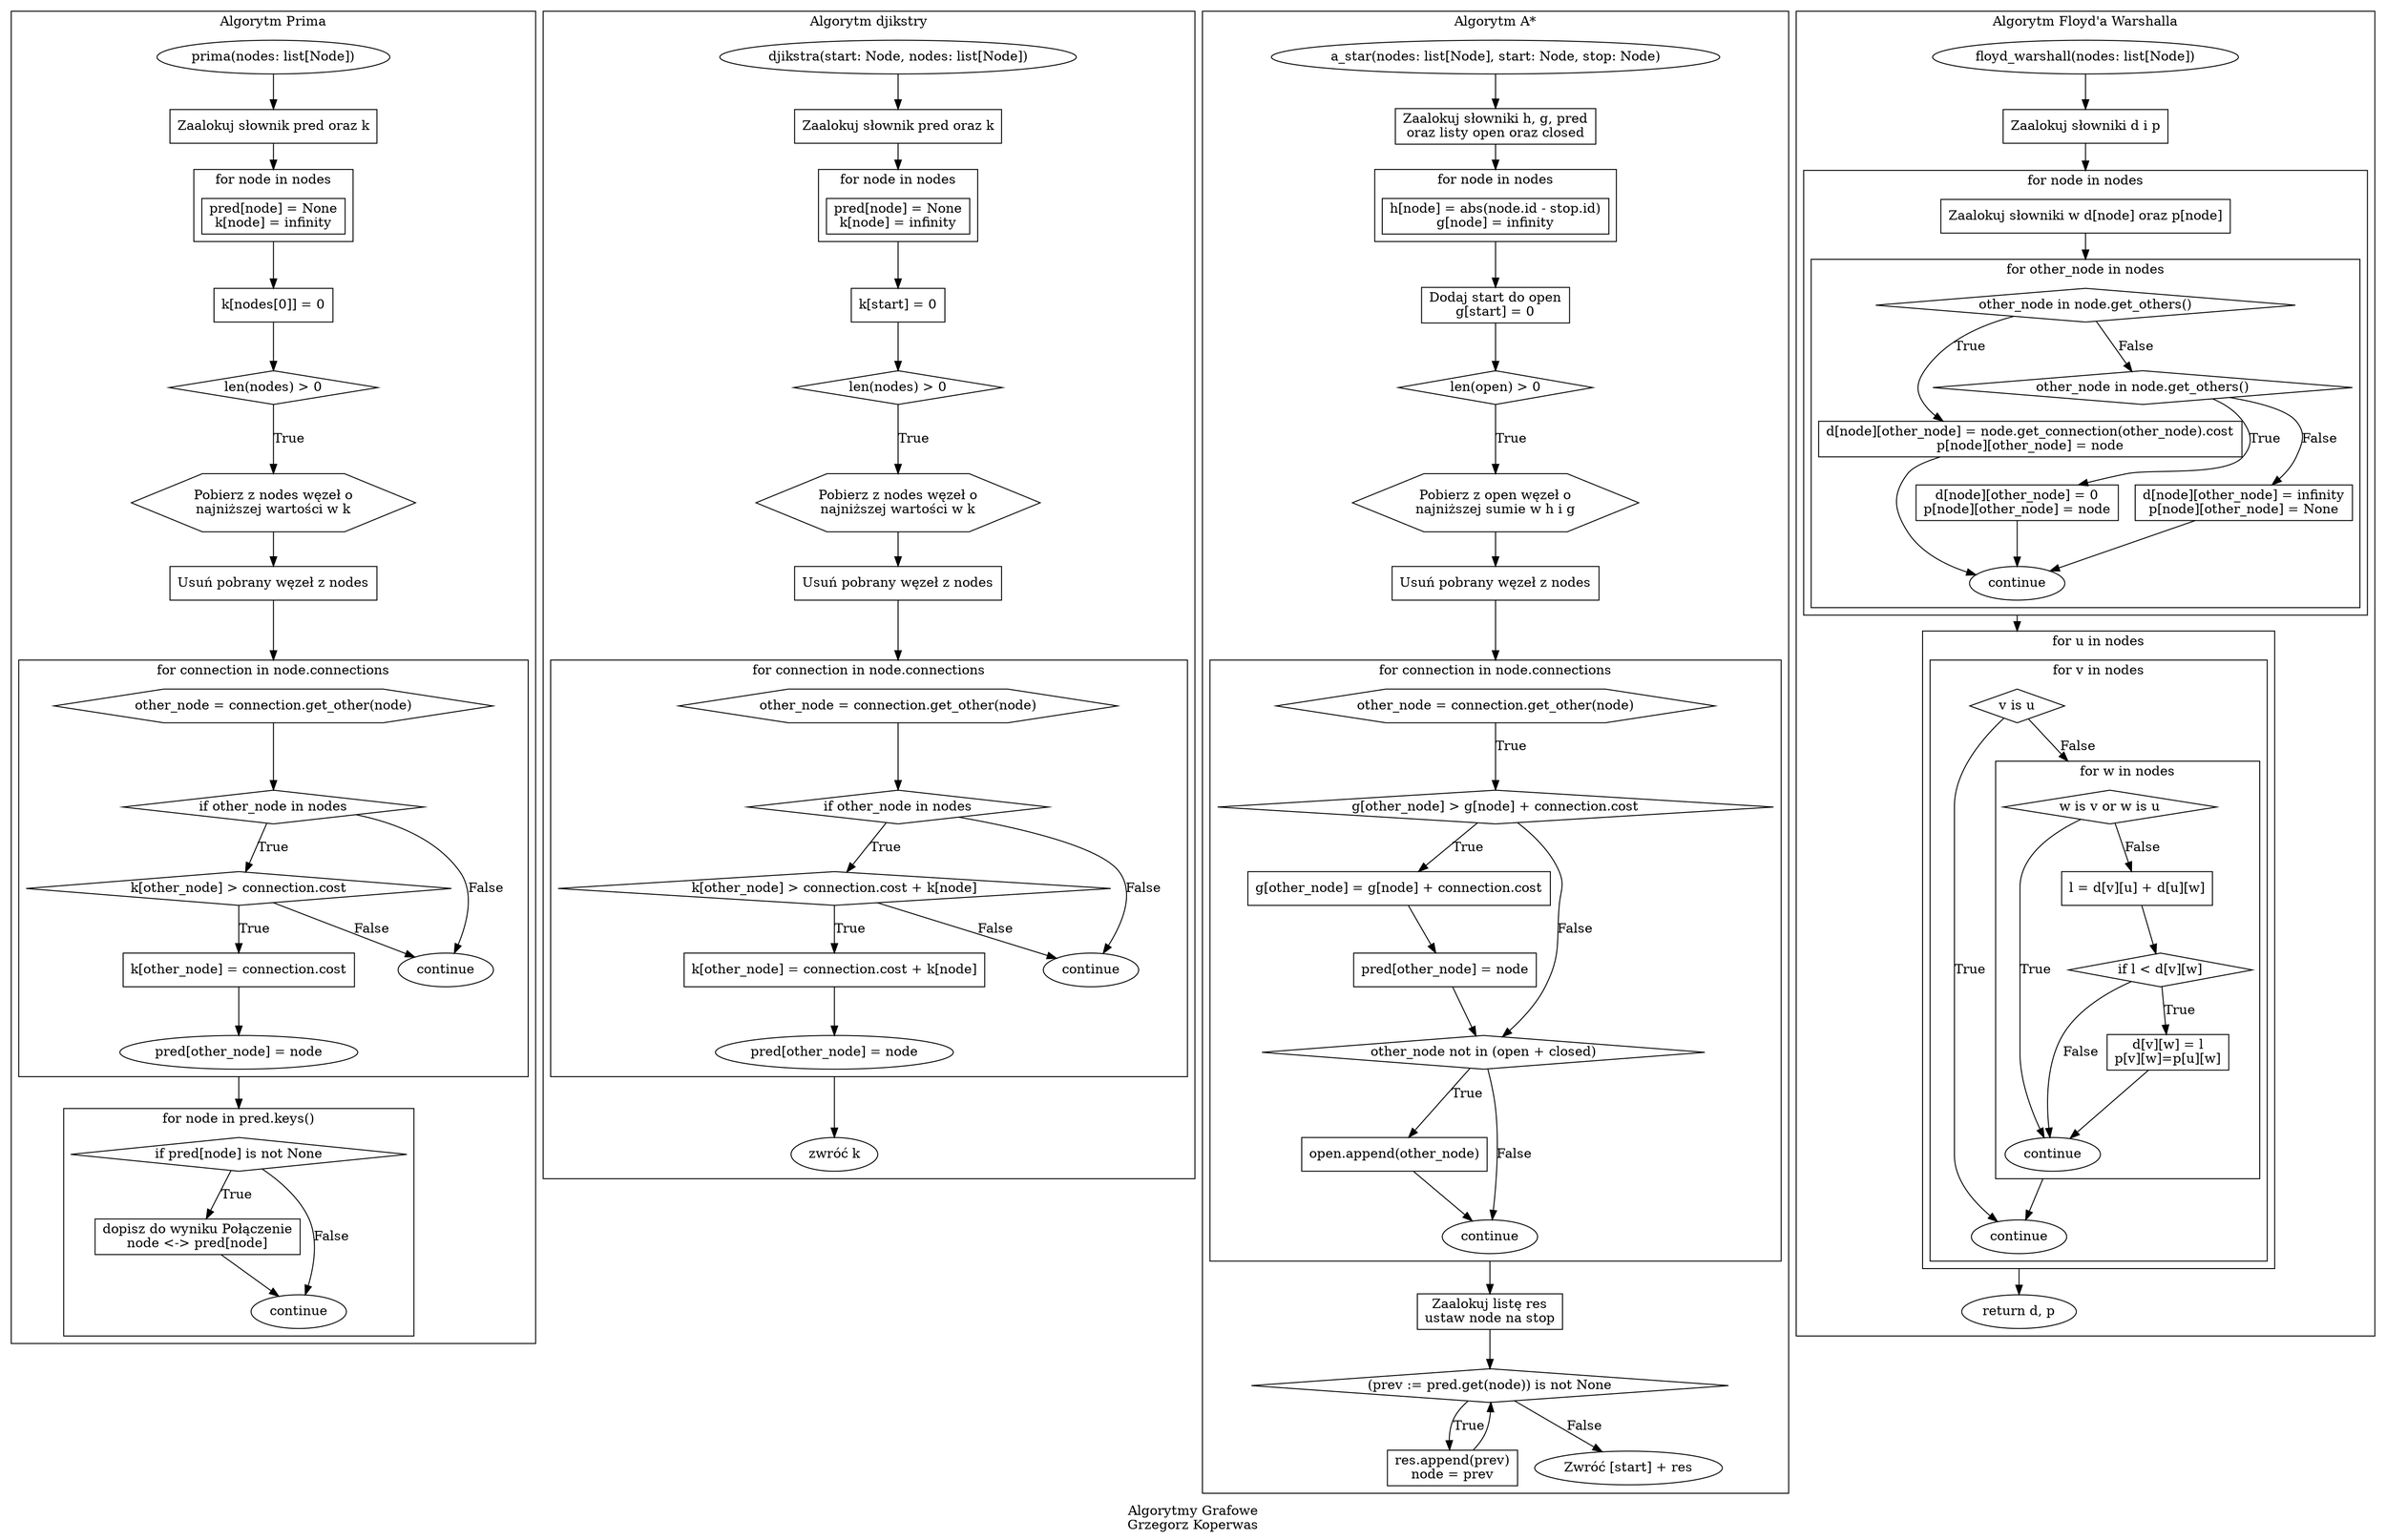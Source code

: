 digraph {
    compound=true;
    subgraph cluster_prima {
        prima1 [
            label="prima(nodes: list[Node])"
            shape=oval
        ]
        prima2 [
            label="Zaalokuj słownik pred oraz k"
            shape=rect
        ]
            prima1 -> prima2;
        subgraph cluster_prima3 {
            prima3a [
                label="pred[node] = None\nk[node] = infinity"
                shape=rect
            ]
            label="for node in nodes"
        }
            prima2 -> prima3a [lhead=cluster_prima3]
        prima4 [
            label="k[nodes[0]] = 0"
            shape=rect
        ]
            prima3a -> prima4 [ltail=cluster_prima3]
        prima5 [
            label="len(nodes) > 0"
            shape=diamond
        ]
            prima4 -> prima5;
            prima6a [
                label="Pobierz z nodes węzeł o\nnajniższej wartości w k"
                shape=hexagon
            ]
                prima5 -> prima6a [label=True];
            prima7a [
                label="Usuń pobrany węzeł z nodes"
                shape=rect
            ]
                prima6a -> prima7a;
            subgraph cluster_prima8 {
                prima8a [
                    label="other_node = connection.get_other(node)"
                    shape=hexagon
                ]
                prima8b [
                    label="if other_node in nodes"
                    shape=diamond
                ]
                    prima8a -> prima8b;
                prima8c1 [
                    label="k[other_node] > connection.cost"
                    shape=diamond
                ]
                    prima8b -> prima8c1 [label=True]
                    prima8d [
                        label="k[other_node] = connection.cost"
                        shape=rect
                    ]
                        prima8c1 -> prima8d [label=True];
                    prima8e [
                        label="pred[other_node] = node"
                        shape=oval
                    ]   
                        prima8d -> prima8e;
                prima8c2 [
                    label="continue"
                    shape=oval
                ]
                    prima8b -> prima8c2 [label=False]
                    prima8c1 -> prima8c2 [label=False]
                label="for connection in node.connections"
            }
                prima7a -> prima8a [lhead=cluster_prima8]
        subgraph cluster_prima9 {
                prima9_a [
                    label="if pred[node] is not None"
                    shape=diamond
                ]
                prima9_b [
                    label="dopisz do wyniku Połączenie\nnode <-> pred[node]"
                    shape=rect
                ]
                    prima9_a -> prima9_b [label="True"]
                prima9_c [
                    label="continue"
                    shape=oval
                ]   
                    prima9_b -> prima9_c;
                    prima9_a -> prima9_c [label="False"]
                label="for node in pred.keys()"
            }
            prima8e -> prima9_a [lhead=cluster_prima9, ltail=cluster_prima8]
        label="Algorytm Prima"
    }
    subgraph cluster_djikstra {
        djikstra1 [
            label="djikstra(start: Node, nodes: list[Node])"
            shape=oval
        ]
        djikstra2 [
            label="Zaalokuj słownik pred oraz k"
            shape=rect
        ]
            djikstra1 -> djikstra2;
        subgraph cluster_djikstra3 {
            djikstra3a [
                label="pred[node] = None\nk[node] = infinity"
                shape=rect
            ]
            label="for node in nodes"
        }
            djikstra2 -> djikstra3a [lhead=cluster_djikstra3]
        djikstra4 [
            label="k[start] = 0"
            shape=rect
        ]
            djikstra3a -> djikstra4 [ltail=cluster_djikstra3]
        djikstra5 [
            label="len(nodes) > 0"
            shape=diamond
        ]
            djikstra4 -> djikstra5;
            djikstra6a [
                label="Pobierz z nodes węzeł o\nnajniższej wartości w k"
                shape=hexagon
            ]
                djikstra5 -> djikstra6a [label=True];
            djikstra7a [
                label="Usuń pobrany węzeł z nodes"
                shape=rect
            ]
                djikstra6a -> djikstra7a;
            subgraph cluster_djikstra8 {
                djikstra8a [
                    label="other_node = connection.get_other(node)"
                    shape=hexagon
                ]
                djikstra8b [
                    label="if other_node in nodes"
                    shape=diamond
                ]
                    djikstra8a -> djikstra8b;
                djikstra8c1 [
                    label="k[other_node] > connection.cost + k[node]"
                    shape=diamond
                ]
                    djikstra8b -> djikstra8c1 [label=True]
                    djikstra8d [
                        label="k[other_node] = connection.cost + k[node]"
                        shape=rect
                    ]
                        djikstra8c1 -> djikstra8d [label=True];
                    djikstra8e [
                        label="pred[other_node] = node"
                        shape=oval
                    ]   
                        djikstra8d -> djikstra8e;
                djikstra8c2 [
                    label="continue"
                    shape=oval
                ]
                    djikstra8b -> djikstra8c2 [label=False]
                    djikstra8c1 -> djikstra8c2 [label=False]
                label="for connection in node.connections"
            }
                djikstra7a -> djikstra8a [lhead=cluster_djikstra8]
        djikstra9 [
            label="zwróć k"
            shape=oval
        ]
        djikstra8e -> djikstra9 [ltail=cluster_djikstra8];
        label="Algorytm djikstry"
    }
    subgraph cluster_a {
        a1 [
            label="a_star(nodes: list[Node], start: Node, stop: Node)"
            shape=oval
        ]
        a2 [
            label="Zaalokuj słowniki h, g, pred\noraz listy open oraz closed"
            shape=rect
        ]
            a1 -> a2;
        subgraph cluster_a3 {
            a3a [
                label="h[node] = abs(node.id - stop.id)\ng[node] = infinity"
                shape=rect
            ]
            label="for node in nodes"
        }
            a2 -> a3a [lhead=cluster_a3]
        a4 [
            label="Dodaj start do open\ng[start] = 0"
            shape=rect
        ]
            a3a -> a4 [ltail=cluster_a3]
        a5 [
            label="len(open) > 0"
            shape=diamond
        ]
            a4 -> a5;
            a6a [
                label="Pobierz z open węzeł o\nnajniższej sumie w h i g"
                shape=hexagon
            ]
                a5 -> a6a [label=True];
            a7a [
                label="Usuń pobrany węzeł z nodes"
                shape=rect
            ]
                a6a -> a7a;
            subgraph cluster_a8 {
                a8a [
                    label="other_node = connection.get_other(node)"
                    shape=hexagon
                ]
                a8c1 [
                    label="g[other_node] > g[node] + connection.cost"
                    shape=diamond
                ]
                    a8a -> a8c1 [label=True]
                    a8d [
                        label="g[other_node] = g[node] + connection.cost"
                        shape=rect
                    ]
                        a8c1 -> a8d [label=True];
                    a8e [
                        label="pred[other_node] = node"
                        shape=rect
                    ]   
                        a8d -> a8e;
                a8c2 [
                    label="other_node not in (open + closed)"
                    shape=diamond
                ]
                    a8c1 -> a8c2 [label=False]
                    a8e -> a8c2 
                    a8g [
                        label="open.append(other_node)"
                        shape=rect
                    ]
                        a8c2 -> a8g [label=True]
                    a8z [
                        label="continue"
                        shape=oval
                    ]
                        a8c2 -> a8z [label=False]
                        a8g -> a8z
                label="for connection in node.connections"
            }
                a7a -> a8a [lhead=cluster_a8]
            a9 [
                label="Zaalokuj listę res\nustaw node na stop"
                shape=rect
            ]   
                a8z -> a9 [ltail=cluster_a8];
            a10 [
                label="(prev := pred.get(node)) is not None"
                shape=diamond
            ]
                a9 -> a10
                a10a [
                    label="res.append(prev)\nnode = prev"
                    shape=rect
                ]
                    a10 -> a10a [label=True]
                    a10a -> a10
            a11 [
                label="Zwróć [start] + res"
                shape=oval
            ]   
                a10 -> a11 [label=False]
        label="Algorytm A*"
    }
    subgraph cluster_floyd {
        f1 [
            label="floyd_warshall(nodes: list[Node])"
            shape=oval
        ]
        f2 [
            label="Zaalokuj słowniki d i p"
            shape=rect
        ]
            f1 -> f2;
        subgraph cluster_f3 {
            f3a [
                label="Zaalokuj słowniki w d[node] oraz p[node]"
                shape=rect
            ]
            subgraph cluster_f3b {
                f3b1 [
                    label="other_node in node.get_others()"
                    shape=diamond
                ]
                f3b1a [
                    label="d[node][other_node] = node.get_connection(other_node).cost\np[node][other_node] = node"
                    shape=rect
                ]
                    f3b1 -> f3b1a [label=True]
                f3b2 [
                    label="other_node in node.get_others()"
                    shape=diamond
                ]
                    f3b1 -> f3b2 [label=False]
                f3b2a [
                    label="d[node][other_node] = 0\np[node][other_node] = node"
                    shape=rect
                ]
                    f3b2 -> f3b2a [label=True]
                f3b2b [
                    label="d[node][other_node] = infinity\np[node][other_node] = None"
                    shape=rect
                ]
                    f3b2 -> f3b2b [label=False]
                f3f [
                    label="continue"
                    shape="oval"
                ]
                {f3b1a f3b2a f3b2b} -> f3f;
                label="for other_node in nodes"
            }
                f3a -> f3b1 [lhead="cluster_f3b"]
            label="for node in nodes"
        }
            f2 -> f3a [lhead="cluster_f3"]
            f6 [
                label="return d, p"
                shape="oval"
            ]
        subgraph cluster_f4 {
            subgraph cluster_f4a {
                f41 [
                    label="v is u"
                    shape=diamond
                ]
                    f41a [
                        label="continue"
                        shape=oval
                    ]
                    f41 -> f41a [label=True]
                subgraph cluster_f5 {
                    f51 [
                        label="w is v or w is u"
                        shape=diamond
                    ]
                        f51a [
                            label="continue"
                            shape=oval
                        ]
                        f51 -> f51a [label=True]
                        f52 [
                            label="l = d[v][u] + d[u][w]"
                            shape=rect
                        ]
                        f51 -> f52 [label=False]
                        f53 [
                            label="if l < d[v][w]"
                            shape=diamond
                        ]
                            f52 -> f53;
                            f53a [
                                label="d[v][w] = l\np[v][w]=p[u][w]"
                                shape=rect
                            ]
                            f53 -> f53a [label=True]
                            f53 -> f51a [label=False]
                            f53a -> f51a
                    label="for w in nodes"
                }
                f41 -> f51 [lhead="cluster_f5" label=False]
                f51a -> f41a [ltail="cluster_f5"]
                label="for v in nodes"
            }
            label="for u in nodes"
        }
        f3f -> f41 [ltail="cluster_f3" lhead="cluster_f4"]
        f41a -> f6 [ltail="cluster_f4"]
        label="Algorytm Floyd'a Warshalla"
    }
    label="Algorytmy Grafowe\nGrzegorz Koperwas"
}
